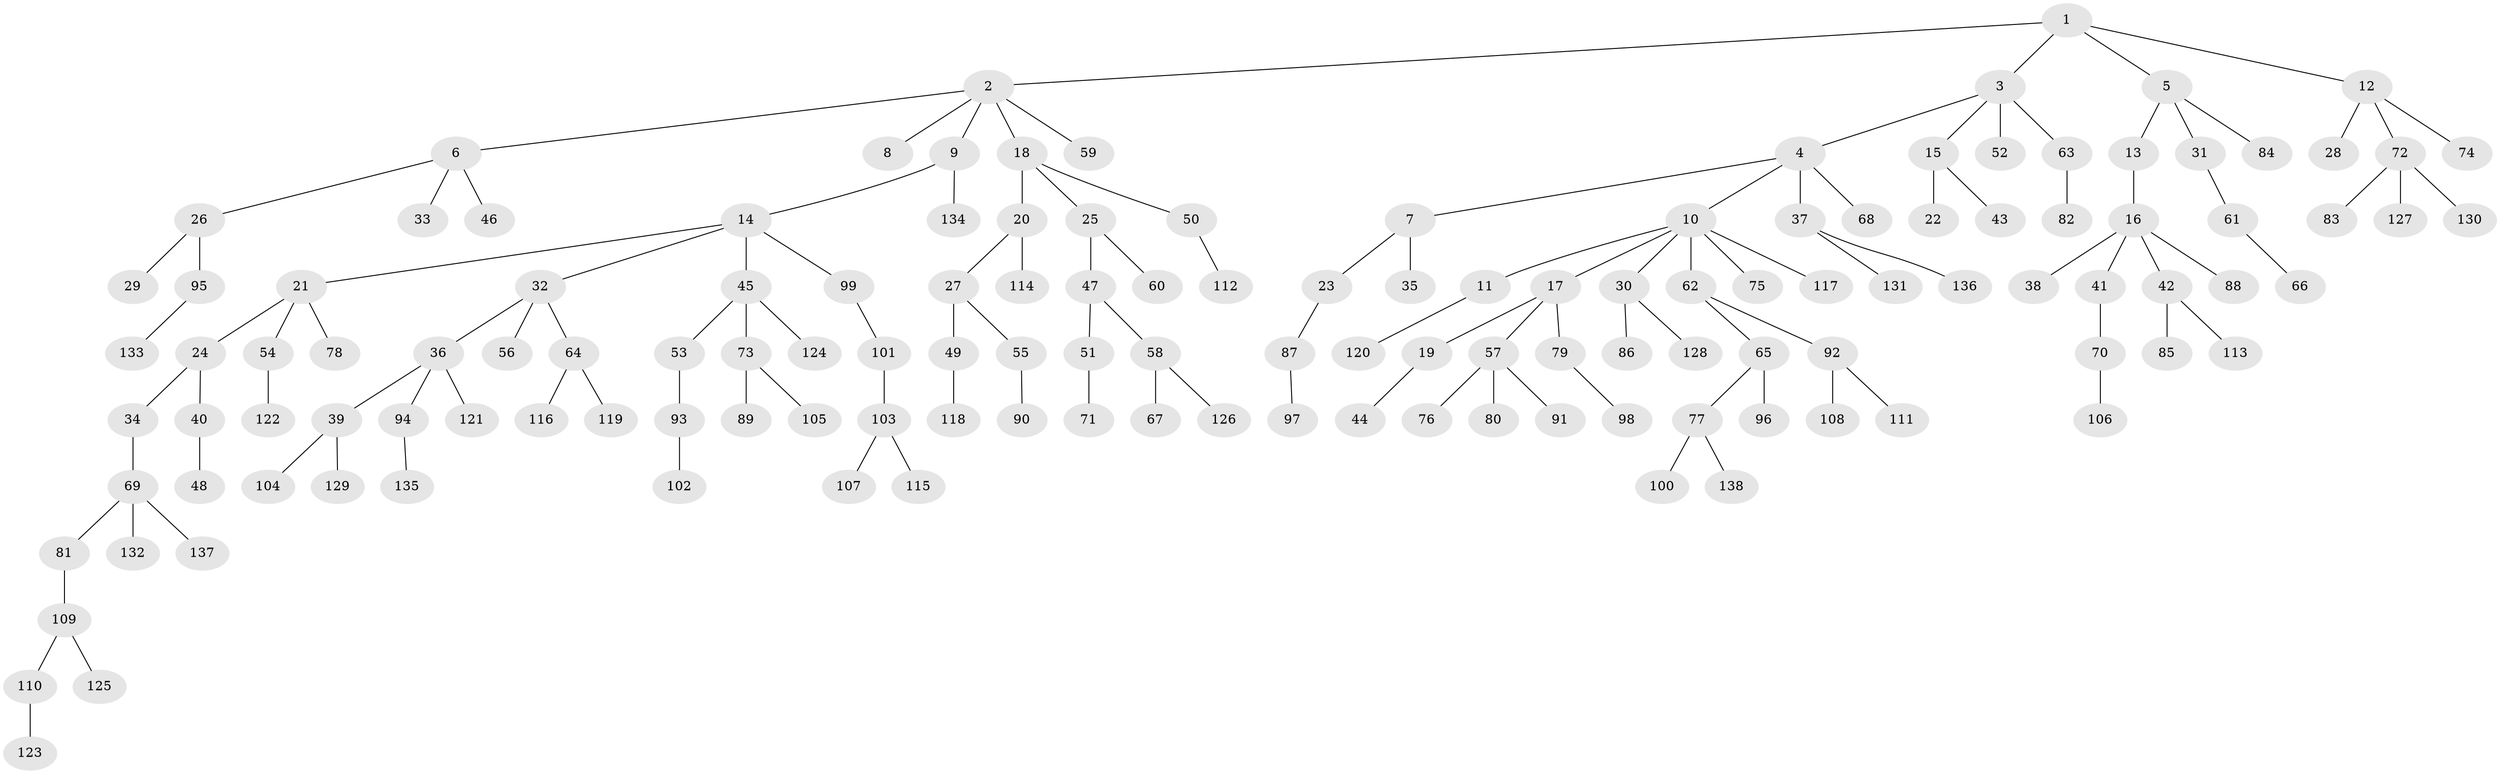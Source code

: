 // coarse degree distribution, {4: 0.07216494845360824, 5: 0.020618556701030927, 3: 0.18556701030927836, 2: 0.25773195876288657, 6: 0.010309278350515464, 1: 0.4536082474226804}
// Generated by graph-tools (version 1.1) at 2025/51/03/04/25 22:51:40]
// undirected, 138 vertices, 137 edges
graph export_dot {
  node [color=gray90,style=filled];
  1;
  2;
  3;
  4;
  5;
  6;
  7;
  8;
  9;
  10;
  11;
  12;
  13;
  14;
  15;
  16;
  17;
  18;
  19;
  20;
  21;
  22;
  23;
  24;
  25;
  26;
  27;
  28;
  29;
  30;
  31;
  32;
  33;
  34;
  35;
  36;
  37;
  38;
  39;
  40;
  41;
  42;
  43;
  44;
  45;
  46;
  47;
  48;
  49;
  50;
  51;
  52;
  53;
  54;
  55;
  56;
  57;
  58;
  59;
  60;
  61;
  62;
  63;
  64;
  65;
  66;
  67;
  68;
  69;
  70;
  71;
  72;
  73;
  74;
  75;
  76;
  77;
  78;
  79;
  80;
  81;
  82;
  83;
  84;
  85;
  86;
  87;
  88;
  89;
  90;
  91;
  92;
  93;
  94;
  95;
  96;
  97;
  98;
  99;
  100;
  101;
  102;
  103;
  104;
  105;
  106;
  107;
  108;
  109;
  110;
  111;
  112;
  113;
  114;
  115;
  116;
  117;
  118;
  119;
  120;
  121;
  122;
  123;
  124;
  125;
  126;
  127;
  128;
  129;
  130;
  131;
  132;
  133;
  134;
  135;
  136;
  137;
  138;
  1 -- 2;
  1 -- 3;
  1 -- 5;
  1 -- 12;
  2 -- 6;
  2 -- 8;
  2 -- 9;
  2 -- 18;
  2 -- 59;
  3 -- 4;
  3 -- 15;
  3 -- 52;
  3 -- 63;
  4 -- 7;
  4 -- 10;
  4 -- 37;
  4 -- 68;
  5 -- 13;
  5 -- 31;
  5 -- 84;
  6 -- 26;
  6 -- 33;
  6 -- 46;
  7 -- 23;
  7 -- 35;
  9 -- 14;
  9 -- 134;
  10 -- 11;
  10 -- 17;
  10 -- 30;
  10 -- 62;
  10 -- 75;
  10 -- 117;
  11 -- 120;
  12 -- 28;
  12 -- 72;
  12 -- 74;
  13 -- 16;
  14 -- 21;
  14 -- 32;
  14 -- 45;
  14 -- 99;
  15 -- 22;
  15 -- 43;
  16 -- 38;
  16 -- 41;
  16 -- 42;
  16 -- 88;
  17 -- 19;
  17 -- 57;
  17 -- 79;
  18 -- 20;
  18 -- 25;
  18 -- 50;
  19 -- 44;
  20 -- 27;
  20 -- 114;
  21 -- 24;
  21 -- 54;
  21 -- 78;
  23 -- 87;
  24 -- 34;
  24 -- 40;
  25 -- 47;
  25 -- 60;
  26 -- 29;
  26 -- 95;
  27 -- 49;
  27 -- 55;
  30 -- 86;
  30 -- 128;
  31 -- 61;
  32 -- 36;
  32 -- 56;
  32 -- 64;
  34 -- 69;
  36 -- 39;
  36 -- 94;
  36 -- 121;
  37 -- 131;
  37 -- 136;
  39 -- 104;
  39 -- 129;
  40 -- 48;
  41 -- 70;
  42 -- 85;
  42 -- 113;
  45 -- 53;
  45 -- 73;
  45 -- 124;
  47 -- 51;
  47 -- 58;
  49 -- 118;
  50 -- 112;
  51 -- 71;
  53 -- 93;
  54 -- 122;
  55 -- 90;
  57 -- 76;
  57 -- 80;
  57 -- 91;
  58 -- 67;
  58 -- 126;
  61 -- 66;
  62 -- 65;
  62 -- 92;
  63 -- 82;
  64 -- 116;
  64 -- 119;
  65 -- 77;
  65 -- 96;
  69 -- 81;
  69 -- 132;
  69 -- 137;
  70 -- 106;
  72 -- 83;
  72 -- 127;
  72 -- 130;
  73 -- 89;
  73 -- 105;
  77 -- 100;
  77 -- 138;
  79 -- 98;
  81 -- 109;
  87 -- 97;
  92 -- 108;
  92 -- 111;
  93 -- 102;
  94 -- 135;
  95 -- 133;
  99 -- 101;
  101 -- 103;
  103 -- 107;
  103 -- 115;
  109 -- 110;
  109 -- 125;
  110 -- 123;
}
